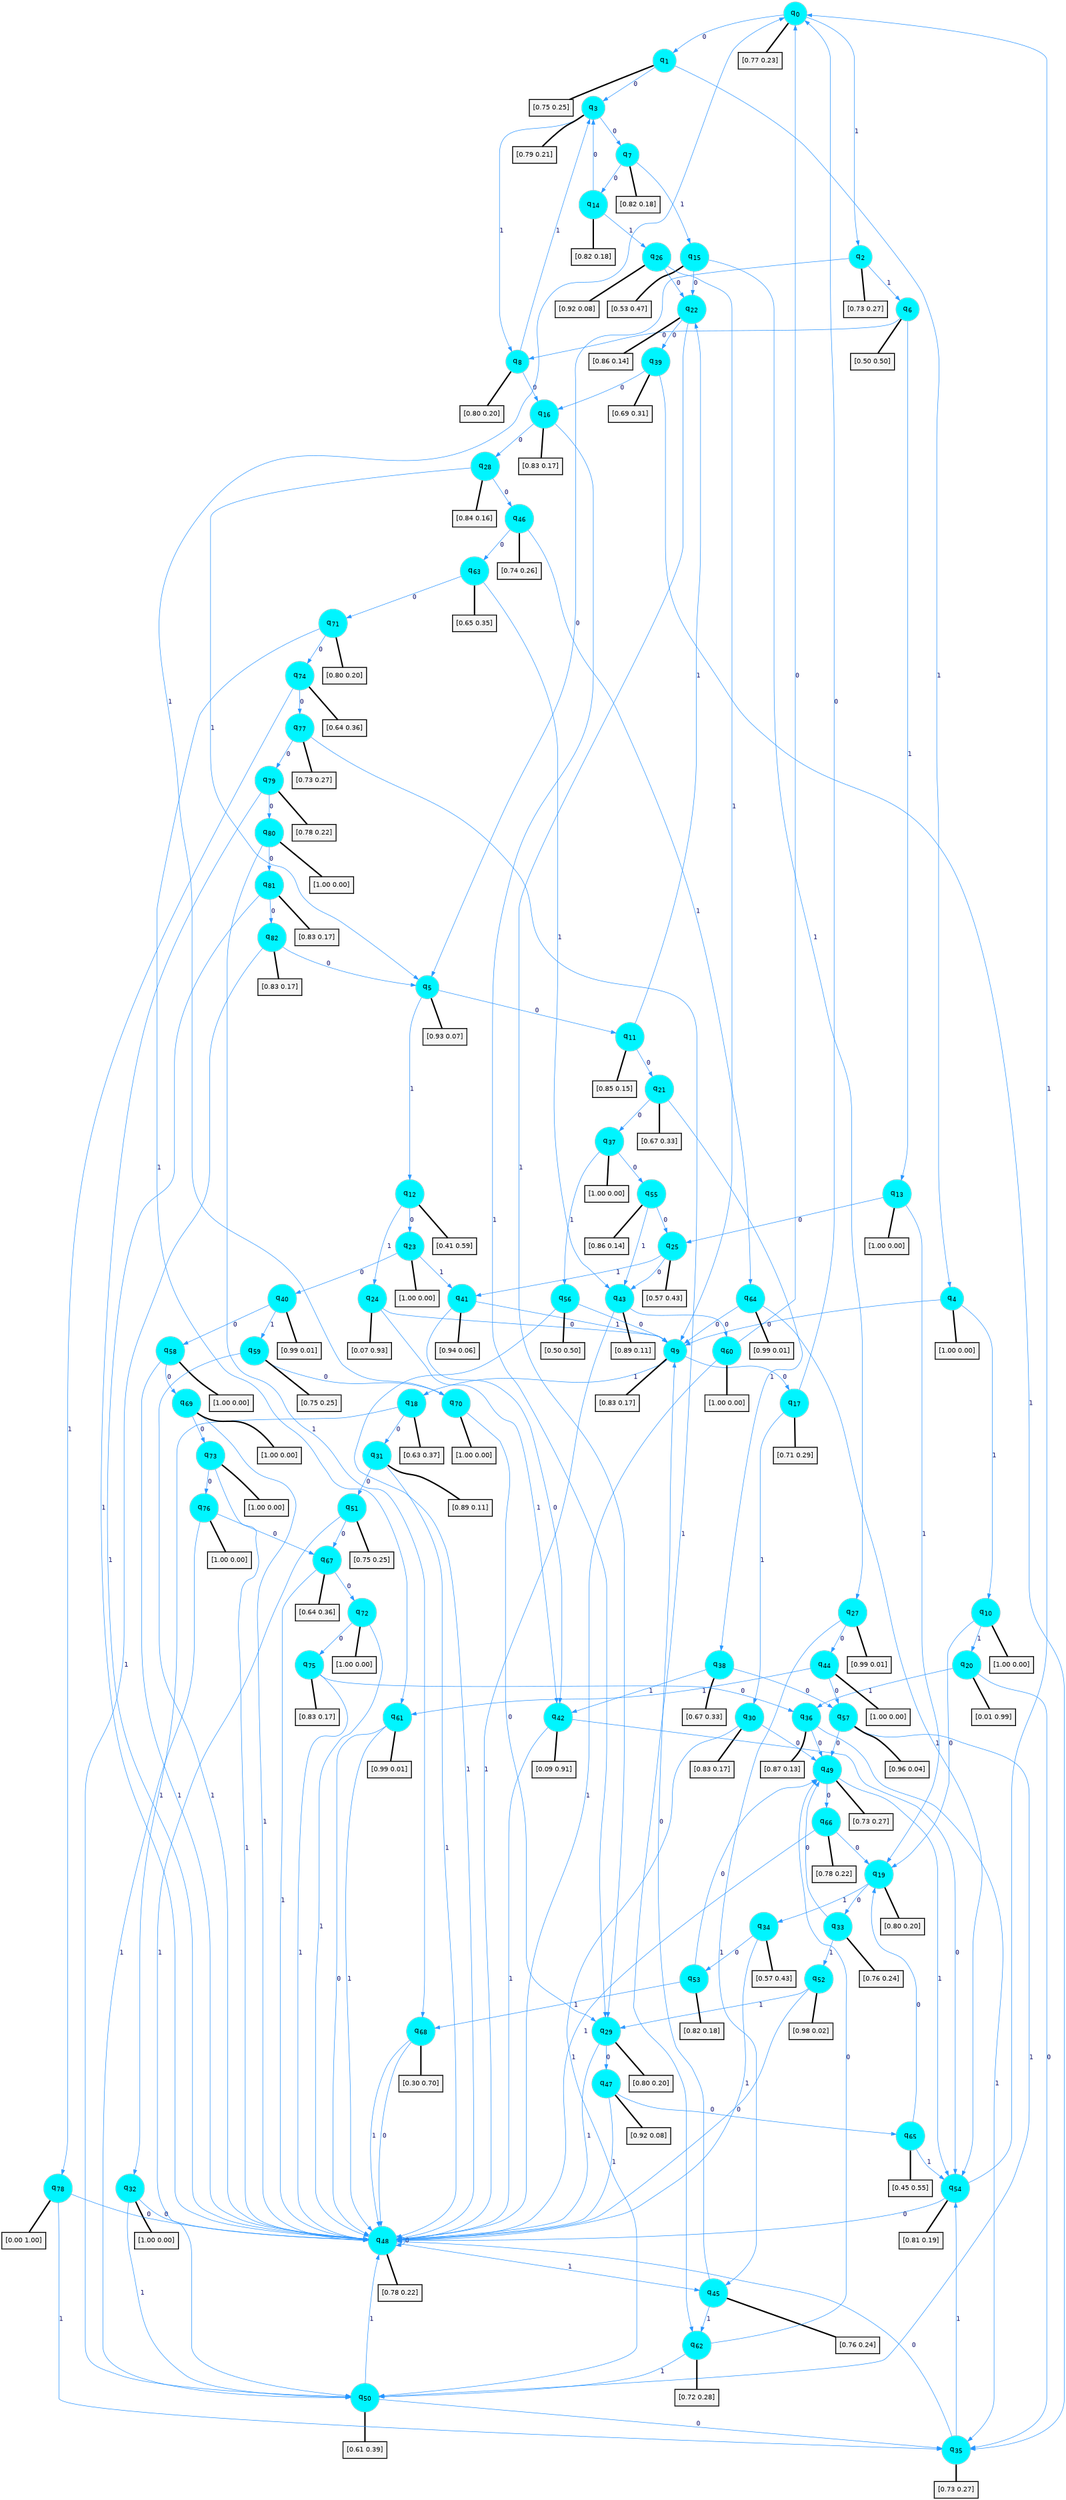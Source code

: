 digraph G {
graph [
bgcolor=transparent, dpi=300, rankdir=TD, size="40,25"];
node [
color=gray, fillcolor=turquoise1, fontcolor=black, fontname=Helvetica, fontsize=16, fontweight=bold, shape=circle, style=filled];
edge [
arrowsize=1, color=dodgerblue1, fontcolor=midnightblue, fontname=courier, fontweight=bold, penwidth=1, style=solid, weight=20];
0[label=<q<SUB>0</SUB>>];
1[label=<q<SUB>1</SUB>>];
2[label=<q<SUB>2</SUB>>];
3[label=<q<SUB>3</SUB>>];
4[label=<q<SUB>4</SUB>>];
5[label=<q<SUB>5</SUB>>];
6[label=<q<SUB>6</SUB>>];
7[label=<q<SUB>7</SUB>>];
8[label=<q<SUB>8</SUB>>];
9[label=<q<SUB>9</SUB>>];
10[label=<q<SUB>10</SUB>>];
11[label=<q<SUB>11</SUB>>];
12[label=<q<SUB>12</SUB>>];
13[label=<q<SUB>13</SUB>>];
14[label=<q<SUB>14</SUB>>];
15[label=<q<SUB>15</SUB>>];
16[label=<q<SUB>16</SUB>>];
17[label=<q<SUB>17</SUB>>];
18[label=<q<SUB>18</SUB>>];
19[label=<q<SUB>19</SUB>>];
20[label=<q<SUB>20</SUB>>];
21[label=<q<SUB>21</SUB>>];
22[label=<q<SUB>22</SUB>>];
23[label=<q<SUB>23</SUB>>];
24[label=<q<SUB>24</SUB>>];
25[label=<q<SUB>25</SUB>>];
26[label=<q<SUB>26</SUB>>];
27[label=<q<SUB>27</SUB>>];
28[label=<q<SUB>28</SUB>>];
29[label=<q<SUB>29</SUB>>];
30[label=<q<SUB>30</SUB>>];
31[label=<q<SUB>31</SUB>>];
32[label=<q<SUB>32</SUB>>];
33[label=<q<SUB>33</SUB>>];
34[label=<q<SUB>34</SUB>>];
35[label=<q<SUB>35</SUB>>];
36[label=<q<SUB>36</SUB>>];
37[label=<q<SUB>37</SUB>>];
38[label=<q<SUB>38</SUB>>];
39[label=<q<SUB>39</SUB>>];
40[label=<q<SUB>40</SUB>>];
41[label=<q<SUB>41</SUB>>];
42[label=<q<SUB>42</SUB>>];
43[label=<q<SUB>43</SUB>>];
44[label=<q<SUB>44</SUB>>];
45[label=<q<SUB>45</SUB>>];
46[label=<q<SUB>46</SUB>>];
47[label=<q<SUB>47</SUB>>];
48[label=<q<SUB>48</SUB>>];
49[label=<q<SUB>49</SUB>>];
50[label=<q<SUB>50</SUB>>];
51[label=<q<SUB>51</SUB>>];
52[label=<q<SUB>52</SUB>>];
53[label=<q<SUB>53</SUB>>];
54[label=<q<SUB>54</SUB>>];
55[label=<q<SUB>55</SUB>>];
56[label=<q<SUB>56</SUB>>];
57[label=<q<SUB>57</SUB>>];
58[label=<q<SUB>58</SUB>>];
59[label=<q<SUB>59</SUB>>];
60[label=<q<SUB>60</SUB>>];
61[label=<q<SUB>61</SUB>>];
62[label=<q<SUB>62</SUB>>];
63[label=<q<SUB>63</SUB>>];
64[label=<q<SUB>64</SUB>>];
65[label=<q<SUB>65</SUB>>];
66[label=<q<SUB>66</SUB>>];
67[label=<q<SUB>67</SUB>>];
68[label=<q<SUB>68</SUB>>];
69[label=<q<SUB>69</SUB>>];
70[label=<q<SUB>70</SUB>>];
71[label=<q<SUB>71</SUB>>];
72[label=<q<SUB>72</SUB>>];
73[label=<q<SUB>73</SUB>>];
74[label=<q<SUB>74</SUB>>];
75[label=<q<SUB>75</SUB>>];
76[label=<q<SUB>76</SUB>>];
77[label=<q<SUB>77</SUB>>];
78[label=<q<SUB>78</SUB>>];
79[label=<q<SUB>79</SUB>>];
80[label=<q<SUB>80</SUB>>];
81[label=<q<SUB>81</SUB>>];
82[label=<q<SUB>82</SUB>>];
83[label="[0.77 0.23]", shape=box,fontcolor=black, fontname=Helvetica, fontsize=14, penwidth=2, fillcolor=whitesmoke,color=black];
84[label="[0.75 0.25]", shape=box,fontcolor=black, fontname=Helvetica, fontsize=14, penwidth=2, fillcolor=whitesmoke,color=black];
85[label="[0.73 0.27]", shape=box,fontcolor=black, fontname=Helvetica, fontsize=14, penwidth=2, fillcolor=whitesmoke,color=black];
86[label="[0.79 0.21]", shape=box,fontcolor=black, fontname=Helvetica, fontsize=14, penwidth=2, fillcolor=whitesmoke,color=black];
87[label="[1.00 0.00]", shape=box,fontcolor=black, fontname=Helvetica, fontsize=14, penwidth=2, fillcolor=whitesmoke,color=black];
88[label="[0.93 0.07]", shape=box,fontcolor=black, fontname=Helvetica, fontsize=14, penwidth=2, fillcolor=whitesmoke,color=black];
89[label="[0.50 0.50]", shape=box,fontcolor=black, fontname=Helvetica, fontsize=14, penwidth=2, fillcolor=whitesmoke,color=black];
90[label="[0.82 0.18]", shape=box,fontcolor=black, fontname=Helvetica, fontsize=14, penwidth=2, fillcolor=whitesmoke,color=black];
91[label="[0.80 0.20]", shape=box,fontcolor=black, fontname=Helvetica, fontsize=14, penwidth=2, fillcolor=whitesmoke,color=black];
92[label="[0.83 0.17]", shape=box,fontcolor=black, fontname=Helvetica, fontsize=14, penwidth=2, fillcolor=whitesmoke,color=black];
93[label="[1.00 0.00]", shape=box,fontcolor=black, fontname=Helvetica, fontsize=14, penwidth=2, fillcolor=whitesmoke,color=black];
94[label="[0.85 0.15]", shape=box,fontcolor=black, fontname=Helvetica, fontsize=14, penwidth=2, fillcolor=whitesmoke,color=black];
95[label="[0.41 0.59]", shape=box,fontcolor=black, fontname=Helvetica, fontsize=14, penwidth=2, fillcolor=whitesmoke,color=black];
96[label="[1.00 0.00]", shape=box,fontcolor=black, fontname=Helvetica, fontsize=14, penwidth=2, fillcolor=whitesmoke,color=black];
97[label="[0.82 0.18]", shape=box,fontcolor=black, fontname=Helvetica, fontsize=14, penwidth=2, fillcolor=whitesmoke,color=black];
98[label="[0.53 0.47]", shape=box,fontcolor=black, fontname=Helvetica, fontsize=14, penwidth=2, fillcolor=whitesmoke,color=black];
99[label="[0.83 0.17]", shape=box,fontcolor=black, fontname=Helvetica, fontsize=14, penwidth=2, fillcolor=whitesmoke,color=black];
100[label="[0.71 0.29]", shape=box,fontcolor=black, fontname=Helvetica, fontsize=14, penwidth=2, fillcolor=whitesmoke,color=black];
101[label="[0.63 0.37]", shape=box,fontcolor=black, fontname=Helvetica, fontsize=14, penwidth=2, fillcolor=whitesmoke,color=black];
102[label="[0.80 0.20]", shape=box,fontcolor=black, fontname=Helvetica, fontsize=14, penwidth=2, fillcolor=whitesmoke,color=black];
103[label="[0.01 0.99]", shape=box,fontcolor=black, fontname=Helvetica, fontsize=14, penwidth=2, fillcolor=whitesmoke,color=black];
104[label="[0.67 0.33]", shape=box,fontcolor=black, fontname=Helvetica, fontsize=14, penwidth=2, fillcolor=whitesmoke,color=black];
105[label="[0.86 0.14]", shape=box,fontcolor=black, fontname=Helvetica, fontsize=14, penwidth=2, fillcolor=whitesmoke,color=black];
106[label="[1.00 0.00]", shape=box,fontcolor=black, fontname=Helvetica, fontsize=14, penwidth=2, fillcolor=whitesmoke,color=black];
107[label="[0.07 0.93]", shape=box,fontcolor=black, fontname=Helvetica, fontsize=14, penwidth=2, fillcolor=whitesmoke,color=black];
108[label="[0.57 0.43]", shape=box,fontcolor=black, fontname=Helvetica, fontsize=14, penwidth=2, fillcolor=whitesmoke,color=black];
109[label="[0.92 0.08]", shape=box,fontcolor=black, fontname=Helvetica, fontsize=14, penwidth=2, fillcolor=whitesmoke,color=black];
110[label="[0.99 0.01]", shape=box,fontcolor=black, fontname=Helvetica, fontsize=14, penwidth=2, fillcolor=whitesmoke,color=black];
111[label="[0.84 0.16]", shape=box,fontcolor=black, fontname=Helvetica, fontsize=14, penwidth=2, fillcolor=whitesmoke,color=black];
112[label="[0.80 0.20]", shape=box,fontcolor=black, fontname=Helvetica, fontsize=14, penwidth=2, fillcolor=whitesmoke,color=black];
113[label="[0.83 0.17]", shape=box,fontcolor=black, fontname=Helvetica, fontsize=14, penwidth=2, fillcolor=whitesmoke,color=black];
114[label="[0.89 0.11]", shape=box,fontcolor=black, fontname=Helvetica, fontsize=14, penwidth=2, fillcolor=whitesmoke,color=black];
115[label="[1.00 0.00]", shape=box,fontcolor=black, fontname=Helvetica, fontsize=14, penwidth=2, fillcolor=whitesmoke,color=black];
116[label="[0.76 0.24]", shape=box,fontcolor=black, fontname=Helvetica, fontsize=14, penwidth=2, fillcolor=whitesmoke,color=black];
117[label="[0.57 0.43]", shape=box,fontcolor=black, fontname=Helvetica, fontsize=14, penwidth=2, fillcolor=whitesmoke,color=black];
118[label="[0.73 0.27]", shape=box,fontcolor=black, fontname=Helvetica, fontsize=14, penwidth=2, fillcolor=whitesmoke,color=black];
119[label="[0.87 0.13]", shape=box,fontcolor=black, fontname=Helvetica, fontsize=14, penwidth=2, fillcolor=whitesmoke,color=black];
120[label="[1.00 0.00]", shape=box,fontcolor=black, fontname=Helvetica, fontsize=14, penwidth=2, fillcolor=whitesmoke,color=black];
121[label="[0.67 0.33]", shape=box,fontcolor=black, fontname=Helvetica, fontsize=14, penwidth=2, fillcolor=whitesmoke,color=black];
122[label="[0.69 0.31]", shape=box,fontcolor=black, fontname=Helvetica, fontsize=14, penwidth=2, fillcolor=whitesmoke,color=black];
123[label="[0.99 0.01]", shape=box,fontcolor=black, fontname=Helvetica, fontsize=14, penwidth=2, fillcolor=whitesmoke,color=black];
124[label="[0.94 0.06]", shape=box,fontcolor=black, fontname=Helvetica, fontsize=14, penwidth=2, fillcolor=whitesmoke,color=black];
125[label="[0.09 0.91]", shape=box,fontcolor=black, fontname=Helvetica, fontsize=14, penwidth=2, fillcolor=whitesmoke,color=black];
126[label="[0.89 0.11]", shape=box,fontcolor=black, fontname=Helvetica, fontsize=14, penwidth=2, fillcolor=whitesmoke,color=black];
127[label="[1.00 0.00]", shape=box,fontcolor=black, fontname=Helvetica, fontsize=14, penwidth=2, fillcolor=whitesmoke,color=black];
128[label="[0.76 0.24]", shape=box,fontcolor=black, fontname=Helvetica, fontsize=14, penwidth=2, fillcolor=whitesmoke,color=black];
129[label="[0.74 0.26]", shape=box,fontcolor=black, fontname=Helvetica, fontsize=14, penwidth=2, fillcolor=whitesmoke,color=black];
130[label="[0.92 0.08]", shape=box,fontcolor=black, fontname=Helvetica, fontsize=14, penwidth=2, fillcolor=whitesmoke,color=black];
131[label="[0.78 0.22]", shape=box,fontcolor=black, fontname=Helvetica, fontsize=14, penwidth=2, fillcolor=whitesmoke,color=black];
132[label="[0.73 0.27]", shape=box,fontcolor=black, fontname=Helvetica, fontsize=14, penwidth=2, fillcolor=whitesmoke,color=black];
133[label="[0.61 0.39]", shape=box,fontcolor=black, fontname=Helvetica, fontsize=14, penwidth=2, fillcolor=whitesmoke,color=black];
134[label="[0.75 0.25]", shape=box,fontcolor=black, fontname=Helvetica, fontsize=14, penwidth=2, fillcolor=whitesmoke,color=black];
135[label="[0.98 0.02]", shape=box,fontcolor=black, fontname=Helvetica, fontsize=14, penwidth=2, fillcolor=whitesmoke,color=black];
136[label="[0.82 0.18]", shape=box,fontcolor=black, fontname=Helvetica, fontsize=14, penwidth=2, fillcolor=whitesmoke,color=black];
137[label="[0.81 0.19]", shape=box,fontcolor=black, fontname=Helvetica, fontsize=14, penwidth=2, fillcolor=whitesmoke,color=black];
138[label="[0.86 0.14]", shape=box,fontcolor=black, fontname=Helvetica, fontsize=14, penwidth=2, fillcolor=whitesmoke,color=black];
139[label="[0.50 0.50]", shape=box,fontcolor=black, fontname=Helvetica, fontsize=14, penwidth=2, fillcolor=whitesmoke,color=black];
140[label="[0.96 0.04]", shape=box,fontcolor=black, fontname=Helvetica, fontsize=14, penwidth=2, fillcolor=whitesmoke,color=black];
141[label="[1.00 0.00]", shape=box,fontcolor=black, fontname=Helvetica, fontsize=14, penwidth=2, fillcolor=whitesmoke,color=black];
142[label="[0.75 0.25]", shape=box,fontcolor=black, fontname=Helvetica, fontsize=14, penwidth=2, fillcolor=whitesmoke,color=black];
143[label="[1.00 0.00]", shape=box,fontcolor=black, fontname=Helvetica, fontsize=14, penwidth=2, fillcolor=whitesmoke,color=black];
144[label="[0.99 0.01]", shape=box,fontcolor=black, fontname=Helvetica, fontsize=14, penwidth=2, fillcolor=whitesmoke,color=black];
145[label="[0.72 0.28]", shape=box,fontcolor=black, fontname=Helvetica, fontsize=14, penwidth=2, fillcolor=whitesmoke,color=black];
146[label="[0.65 0.35]", shape=box,fontcolor=black, fontname=Helvetica, fontsize=14, penwidth=2, fillcolor=whitesmoke,color=black];
147[label="[0.99 0.01]", shape=box,fontcolor=black, fontname=Helvetica, fontsize=14, penwidth=2, fillcolor=whitesmoke,color=black];
148[label="[0.45 0.55]", shape=box,fontcolor=black, fontname=Helvetica, fontsize=14, penwidth=2, fillcolor=whitesmoke,color=black];
149[label="[0.78 0.22]", shape=box,fontcolor=black, fontname=Helvetica, fontsize=14, penwidth=2, fillcolor=whitesmoke,color=black];
150[label="[0.64 0.36]", shape=box,fontcolor=black, fontname=Helvetica, fontsize=14, penwidth=2, fillcolor=whitesmoke,color=black];
151[label="[0.30 0.70]", shape=box,fontcolor=black, fontname=Helvetica, fontsize=14, penwidth=2, fillcolor=whitesmoke,color=black];
152[label="[1.00 0.00]", shape=box,fontcolor=black, fontname=Helvetica, fontsize=14, penwidth=2, fillcolor=whitesmoke,color=black];
153[label="[1.00 0.00]", shape=box,fontcolor=black, fontname=Helvetica, fontsize=14, penwidth=2, fillcolor=whitesmoke,color=black];
154[label="[0.80 0.20]", shape=box,fontcolor=black, fontname=Helvetica, fontsize=14, penwidth=2, fillcolor=whitesmoke,color=black];
155[label="[1.00 0.00]", shape=box,fontcolor=black, fontname=Helvetica, fontsize=14, penwidth=2, fillcolor=whitesmoke,color=black];
156[label="[1.00 0.00]", shape=box,fontcolor=black, fontname=Helvetica, fontsize=14, penwidth=2, fillcolor=whitesmoke,color=black];
157[label="[0.64 0.36]", shape=box,fontcolor=black, fontname=Helvetica, fontsize=14, penwidth=2, fillcolor=whitesmoke,color=black];
158[label="[0.83 0.17]", shape=box,fontcolor=black, fontname=Helvetica, fontsize=14, penwidth=2, fillcolor=whitesmoke,color=black];
159[label="[1.00 0.00]", shape=box,fontcolor=black, fontname=Helvetica, fontsize=14, penwidth=2, fillcolor=whitesmoke,color=black];
160[label="[0.73 0.27]", shape=box,fontcolor=black, fontname=Helvetica, fontsize=14, penwidth=2, fillcolor=whitesmoke,color=black];
161[label="[0.00 1.00]", shape=box,fontcolor=black, fontname=Helvetica, fontsize=14, penwidth=2, fillcolor=whitesmoke,color=black];
162[label="[0.78 0.22]", shape=box,fontcolor=black, fontname=Helvetica, fontsize=14, penwidth=2, fillcolor=whitesmoke,color=black];
163[label="[1.00 0.00]", shape=box,fontcolor=black, fontname=Helvetica, fontsize=14, penwidth=2, fillcolor=whitesmoke,color=black];
164[label="[0.83 0.17]", shape=box,fontcolor=black, fontname=Helvetica, fontsize=14, penwidth=2, fillcolor=whitesmoke,color=black];
165[label="[0.83 0.17]", shape=box,fontcolor=black, fontname=Helvetica, fontsize=14, penwidth=2, fillcolor=whitesmoke,color=black];
0->1 [label=0];
0->2 [label=1];
0->83 [arrowhead=none, penwidth=3,color=black];
1->3 [label=0];
1->4 [label=1];
1->84 [arrowhead=none, penwidth=3,color=black];
2->5 [label=0];
2->6 [label=1];
2->85 [arrowhead=none, penwidth=3,color=black];
3->7 [label=0];
3->8 [label=1];
3->86 [arrowhead=none, penwidth=3,color=black];
4->9 [label=0];
4->10 [label=1];
4->87 [arrowhead=none, penwidth=3,color=black];
5->11 [label=0];
5->12 [label=1];
5->88 [arrowhead=none, penwidth=3,color=black];
6->8 [label=0];
6->13 [label=1];
6->89 [arrowhead=none, penwidth=3,color=black];
7->14 [label=0];
7->15 [label=1];
7->90 [arrowhead=none, penwidth=3,color=black];
8->16 [label=0];
8->3 [label=1];
8->91 [arrowhead=none, penwidth=3,color=black];
9->17 [label=0];
9->18 [label=1];
9->92 [arrowhead=none, penwidth=3,color=black];
10->19 [label=0];
10->20 [label=1];
10->93 [arrowhead=none, penwidth=3,color=black];
11->21 [label=0];
11->22 [label=1];
11->94 [arrowhead=none, penwidth=3,color=black];
12->23 [label=0];
12->24 [label=1];
12->95 [arrowhead=none, penwidth=3,color=black];
13->25 [label=0];
13->19 [label=1];
13->96 [arrowhead=none, penwidth=3,color=black];
14->3 [label=0];
14->26 [label=1];
14->97 [arrowhead=none, penwidth=3,color=black];
15->22 [label=0];
15->27 [label=1];
15->98 [arrowhead=none, penwidth=3,color=black];
16->28 [label=0];
16->29 [label=1];
16->99 [arrowhead=none, penwidth=3,color=black];
17->0 [label=0];
17->30 [label=1];
17->100 [arrowhead=none, penwidth=3,color=black];
18->31 [label=0];
18->32 [label=1];
18->101 [arrowhead=none, penwidth=3,color=black];
19->33 [label=0];
19->34 [label=1];
19->102 [arrowhead=none, penwidth=3,color=black];
20->35 [label=0];
20->36 [label=1];
20->103 [arrowhead=none, penwidth=3,color=black];
21->37 [label=0];
21->38 [label=1];
21->104 [arrowhead=none, penwidth=3,color=black];
22->39 [label=0];
22->29 [label=1];
22->105 [arrowhead=none, penwidth=3,color=black];
23->40 [label=0];
23->41 [label=1];
23->106 [arrowhead=none, penwidth=3,color=black];
24->9 [label=0];
24->42 [label=1];
24->107 [arrowhead=none, penwidth=3,color=black];
25->43 [label=0];
25->41 [label=1];
25->108 [arrowhead=none, penwidth=3,color=black];
26->22 [label=0];
26->9 [label=1];
26->109 [arrowhead=none, penwidth=3,color=black];
27->44 [label=0];
27->45 [label=1];
27->110 [arrowhead=none, penwidth=3,color=black];
28->46 [label=0];
28->5 [label=1];
28->111 [arrowhead=none, penwidth=3,color=black];
29->47 [label=0];
29->48 [label=1];
29->112 [arrowhead=none, penwidth=3,color=black];
30->49 [label=0];
30->50 [label=1];
30->113 [arrowhead=none, penwidth=3,color=black];
31->51 [label=0];
31->48 [label=1];
31->114 [arrowhead=none, penwidth=3,color=black];
32->48 [label=0];
32->50 [label=1];
32->115 [arrowhead=none, penwidth=3,color=black];
33->49 [label=0];
33->52 [label=1];
33->116 [arrowhead=none, penwidth=3,color=black];
34->53 [label=0];
34->48 [label=1];
34->117 [arrowhead=none, penwidth=3,color=black];
35->48 [label=0];
35->54 [label=1];
35->118 [arrowhead=none, penwidth=3,color=black];
36->49 [label=0];
36->35 [label=1];
36->119 [arrowhead=none, penwidth=3,color=black];
37->55 [label=0];
37->56 [label=1];
37->120 [arrowhead=none, penwidth=3,color=black];
38->57 [label=0];
38->42 [label=1];
38->121 [arrowhead=none, penwidth=3,color=black];
39->16 [label=0];
39->35 [label=1];
39->122 [arrowhead=none, penwidth=3,color=black];
40->58 [label=0];
40->59 [label=1];
40->123 [arrowhead=none, penwidth=3,color=black];
41->42 [label=0];
41->9 [label=1];
41->124 [arrowhead=none, penwidth=3,color=black];
42->54 [label=0];
42->48 [label=1];
42->125 [arrowhead=none, penwidth=3,color=black];
43->60 [label=0];
43->48 [label=1];
43->126 [arrowhead=none, penwidth=3,color=black];
44->57 [label=0];
44->61 [label=1];
44->127 [arrowhead=none, penwidth=3,color=black];
45->9 [label=0];
45->62 [label=1];
45->128 [arrowhead=none, penwidth=3,color=black];
46->63 [label=0];
46->64 [label=1];
46->129 [arrowhead=none, penwidth=3,color=black];
47->65 [label=0];
47->48 [label=1];
47->130 [arrowhead=none, penwidth=3,color=black];
48->48 [label=0];
48->45 [label=1];
48->131 [arrowhead=none, penwidth=3,color=black];
49->66 [label=0];
49->54 [label=1];
49->132 [arrowhead=none, penwidth=3,color=black];
50->35 [label=0];
50->48 [label=1];
50->133 [arrowhead=none, penwidth=3,color=black];
51->67 [label=0];
51->50 [label=1];
51->134 [arrowhead=none, penwidth=3,color=black];
52->48 [label=0];
52->29 [label=1];
52->135 [arrowhead=none, penwidth=3,color=black];
53->49 [label=0];
53->68 [label=1];
53->136 [arrowhead=none, penwidth=3,color=black];
54->48 [label=0];
54->0 [label=1];
54->137 [arrowhead=none, penwidth=3,color=black];
55->25 [label=0];
55->43 [label=1];
55->138 [arrowhead=none, penwidth=3,color=black];
56->9 [label=0];
56->48 [label=1];
56->139 [arrowhead=none, penwidth=3,color=black];
57->49 [label=0];
57->50 [label=1];
57->140 [arrowhead=none, penwidth=3,color=black];
58->69 [label=0];
58->48 [label=1];
58->141 [arrowhead=none, penwidth=3,color=black];
59->70 [label=0];
59->48 [label=1];
59->142 [arrowhead=none, penwidth=3,color=black];
60->0 [label=0];
60->48 [label=1];
60->143 [arrowhead=none, penwidth=3,color=black];
61->48 [label=0];
61->48 [label=1];
61->144 [arrowhead=none, penwidth=3,color=black];
62->49 [label=0];
62->50 [label=1];
62->145 [arrowhead=none, penwidth=3,color=black];
63->71 [label=0];
63->43 [label=1];
63->146 [arrowhead=none, penwidth=3,color=black];
64->9 [label=0];
64->54 [label=1];
64->147 [arrowhead=none, penwidth=3,color=black];
65->19 [label=0];
65->54 [label=1];
65->148 [arrowhead=none, penwidth=3,color=black];
66->19 [label=0];
66->48 [label=1];
66->149 [arrowhead=none, penwidth=3,color=black];
67->72 [label=0];
67->48 [label=1];
67->150 [arrowhead=none, penwidth=3,color=black];
68->48 [label=0];
68->48 [label=1];
68->151 [arrowhead=none, penwidth=3,color=black];
69->73 [label=0];
69->48 [label=1];
69->152 [arrowhead=none, penwidth=3,color=black];
70->29 [label=0];
70->0 [label=1];
70->153 [arrowhead=none, penwidth=3,color=black];
71->74 [label=0];
71->61 [label=1];
71->154 [arrowhead=none, penwidth=3,color=black];
72->75 [label=0];
72->48 [label=1];
72->155 [arrowhead=none, penwidth=3,color=black];
73->76 [label=0];
73->48 [label=1];
73->156 [arrowhead=none, penwidth=3,color=black];
74->77 [label=0];
74->78 [label=1];
74->157 [arrowhead=none, penwidth=3,color=black];
75->36 [label=0];
75->48 [label=1];
75->158 [arrowhead=none, penwidth=3,color=black];
76->67 [label=0];
76->50 [label=1];
76->159 [arrowhead=none, penwidth=3,color=black];
77->79 [label=0];
77->62 [label=1];
77->160 [arrowhead=none, penwidth=3,color=black];
78->48 [label=0];
78->35 [label=1];
78->161 [arrowhead=none, penwidth=3,color=black];
79->80 [label=0];
79->48 [label=1];
79->162 [arrowhead=none, penwidth=3,color=black];
80->81 [label=0];
80->68 [label=1];
80->163 [arrowhead=none, penwidth=3,color=black];
81->82 [label=0];
81->48 [label=1];
81->164 [arrowhead=none, penwidth=3,color=black];
82->5 [label=0];
82->50 [label=1];
82->165 [arrowhead=none, penwidth=3,color=black];
}
